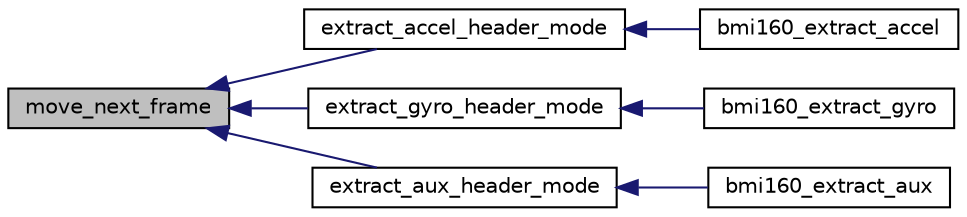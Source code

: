 digraph "move_next_frame"
{
  edge [fontname="Helvetica",fontsize="10",labelfontname="Helvetica",labelfontsize="10"];
  node [fontname="Helvetica",fontsize="10",shape=record];
  rankdir="LR";
  Node1 [label="move_next_frame",height=0.2,width=0.4,color="black", fillcolor="grey75", style="filled", fontcolor="black"];
  Node1 -> Node2 [dir="back",color="midnightblue",fontsize="10",style="solid",fontname="Helvetica"];
  Node2 [label="extract_accel_header_mode",height=0.2,width=0.4,color="black", fillcolor="white", style="filled",URL="$bmi160_8c.html#aa00c5b028357d4ef13151f2deaec4e36",tooltip="This API is used to parse the accelerometer data from the FIFO data in header mode. "];
  Node2 -> Node3 [dir="back",color="midnightblue",fontsize="10",style="solid",fontname="Helvetica"];
  Node3 [label="bmi160_extract_accel",height=0.2,width=0.4,color="black", fillcolor="white", style="filled",URL="$bmi160_8h.html#ae548739f4185fa7fef8cb718ec6bd91d",tooltip="This API parses and extracts the accelerometer frames from FIFO data read by the \"bmi160_get_fifo_dat..."];
  Node1 -> Node4 [dir="back",color="midnightblue",fontsize="10",style="solid",fontname="Helvetica"];
  Node4 [label="extract_gyro_header_mode",height=0.2,width=0.4,color="black", fillcolor="white", style="filled",URL="$bmi160_8c.html#a463cdfcb15a457485c6d4a74fc30535b",tooltip="This API is used to parse the gyro data from the FIFO data in header mode. "];
  Node4 -> Node5 [dir="back",color="midnightblue",fontsize="10",style="solid",fontname="Helvetica"];
  Node5 [label="bmi160_extract_gyro",height=0.2,width=0.4,color="black", fillcolor="white", style="filled",URL="$bmi160_8h.html#a9b2caa7d4a697e555856dfc6d1c17990",tooltip="This API parses and extracts the gyro frames from FIFO data read by the \"bmi160_get_fifo_data\" API an..."];
  Node1 -> Node6 [dir="back",color="midnightblue",fontsize="10",style="solid",fontname="Helvetica"];
  Node6 [label="extract_aux_header_mode",height=0.2,width=0.4,color="black", fillcolor="white", style="filled",URL="$bmi160_8c.html#a6a255669d0bfff7bd48ab205d6bd2070",tooltip="This API is used to parse the aux data from the FIFO data in header mode. "];
  Node6 -> Node7 [dir="back",color="midnightblue",fontsize="10",style="solid",fontname="Helvetica"];
  Node7 [label="bmi160_extract_aux",height=0.2,width=0.4,color="black", fillcolor="white", style="filled",URL="$bmi160_8h.html#ab21ca26b7df608549e5d1bd583e4d52a",tooltip="This API parses and extracts the aux frames from FIFO data read by the \"bmi160_get_fifo_data\" API and..."];
}
